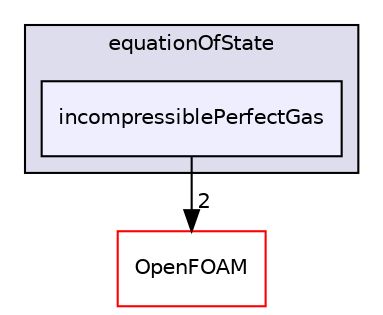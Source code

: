 digraph "src/thermophysicalModels/specie/equationOfState/incompressiblePerfectGas" {
  bgcolor=transparent;
  compound=true
  node [ fontsize="10", fontname="Helvetica"];
  edge [ labelfontsize="10", labelfontname="Helvetica"];
  subgraph clusterdir_f6178c4a32c891ac3a18c9e9fb558e23 {
    graph [ bgcolor="#ddddee", pencolor="black", label="equationOfState" fontname="Helvetica", fontsize="10", URL="dir_f6178c4a32c891ac3a18c9e9fb558e23.html"]
  dir_cd8bdde646702e669c61c41743d3d30c [shape=box, label="incompressiblePerfectGas", style="filled", fillcolor="#eeeeff", pencolor="black", URL="dir_cd8bdde646702e669c61c41743d3d30c.html"];
  }
  dir_c5473ff19b20e6ec4dfe5c310b3778a8 [shape=box label="OpenFOAM" color="red" URL="dir_c5473ff19b20e6ec4dfe5c310b3778a8.html"];
  dir_cd8bdde646702e669c61c41743d3d30c->dir_c5473ff19b20e6ec4dfe5c310b3778a8 [headlabel="2", labeldistance=1.5 headhref="dir_002942_001898.html"];
}
